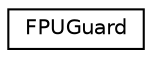 digraph "Graphical Class Hierarchy"
{
  edge [fontname="Helvetica",fontsize="10",labelfontname="Helvetica",labelfontsize="10"];
  node [fontname="Helvetica",fontsize="10",shape=record];
  rankdir="LR";
  Node1 [label="FPUGuard",height=0.2,width=0.4,color="black", fillcolor="white", style="filled",URL="$class_f_p_u_guard.html"];
}
